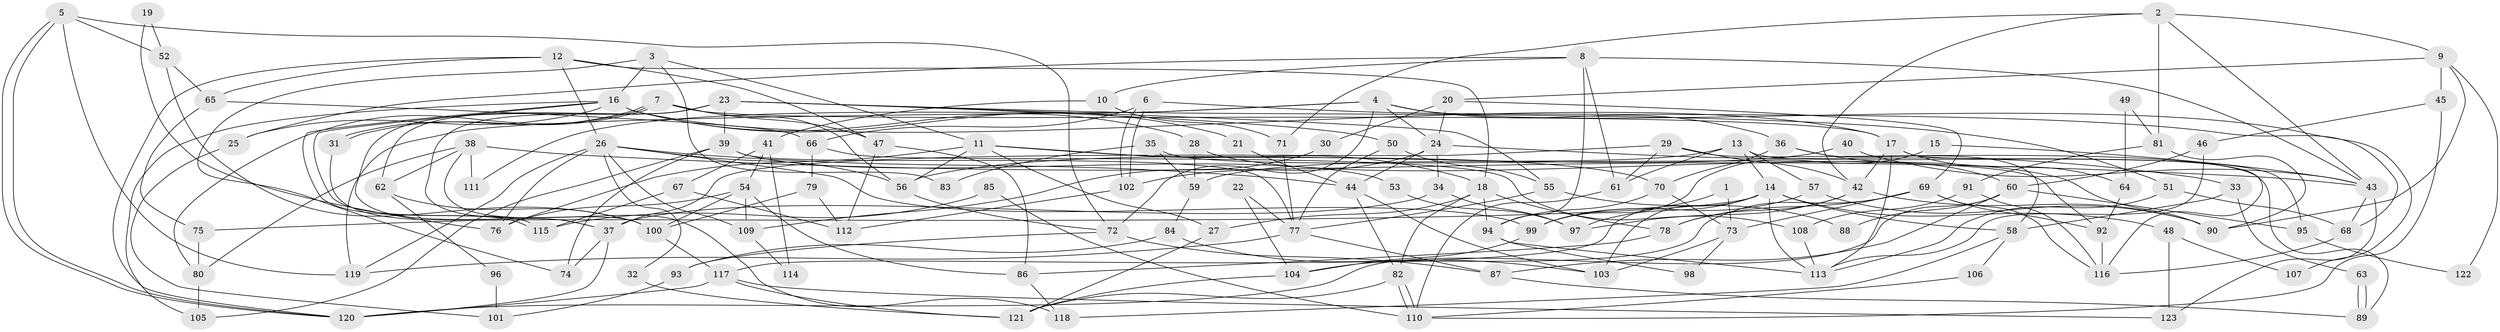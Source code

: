 // coarse degree distribution, {2: 0.18032786885245902, 19: 0.01639344262295082, 8: 0.04918032786885246, 12: 0.01639344262295082, 10: 0.03278688524590164, 9: 0.06557377049180328, 7: 0.03278688524590164, 13: 0.01639344262295082, 15: 0.01639344262295082, 5: 0.16393442622950818, 3: 0.18032786885245902, 11: 0.01639344262295082, 6: 0.04918032786885246, 4: 0.14754098360655737, 17: 0.01639344262295082}
// Generated by graph-tools (version 1.1) at 2025/19/03/04/25 18:19:02]
// undirected, 123 vertices, 246 edges
graph export_dot {
graph [start="1"]
  node [color=gray90,style=filled];
  1;
  2;
  3;
  4;
  5;
  6;
  7;
  8;
  9;
  10;
  11;
  12;
  13;
  14;
  15;
  16;
  17;
  18;
  19;
  20;
  21;
  22;
  23;
  24;
  25;
  26;
  27;
  28;
  29;
  30;
  31;
  32;
  33;
  34;
  35;
  36;
  37;
  38;
  39;
  40;
  41;
  42;
  43;
  44;
  45;
  46;
  47;
  48;
  49;
  50;
  51;
  52;
  53;
  54;
  55;
  56;
  57;
  58;
  59;
  60;
  61;
  62;
  63;
  64;
  65;
  66;
  67;
  68;
  69;
  70;
  71;
  72;
  73;
  74;
  75;
  76;
  77;
  78;
  79;
  80;
  81;
  82;
  83;
  84;
  85;
  86;
  87;
  88;
  89;
  90;
  91;
  92;
  93;
  94;
  95;
  96;
  97;
  98;
  99;
  100;
  101;
  102;
  103;
  104;
  105;
  106;
  107;
  108;
  109;
  110;
  111;
  112;
  113;
  114;
  115;
  116;
  117;
  118;
  119;
  120;
  121;
  122;
  123;
  1 -- 73;
  1 -- 99;
  2 -- 81;
  2 -- 42;
  2 -- 9;
  2 -- 43;
  2 -- 71;
  3 -- 11;
  3 -- 16;
  3 -- 74;
  3 -- 83;
  4 -- 36;
  4 -- 72;
  4 -- 24;
  4 -- 107;
  4 -- 111;
  4 -- 119;
  5 -- 120;
  5 -- 120;
  5 -- 52;
  5 -- 72;
  5 -- 119;
  6 -- 102;
  6 -- 102;
  6 -- 68;
  6 -- 66;
  7 -- 31;
  7 -- 31;
  7 -- 17;
  7 -- 47;
  7 -- 56;
  7 -- 80;
  8 -- 43;
  8 -- 94;
  8 -- 10;
  8 -- 25;
  8 -- 61;
  9 -- 90;
  9 -- 20;
  9 -- 45;
  9 -- 122;
  10 -- 71;
  10 -- 41;
  11 -- 27;
  11 -- 56;
  11 -- 18;
  11 -- 70;
  11 -- 76;
  12 -- 26;
  12 -- 120;
  12 -- 18;
  12 -- 47;
  12 -- 65;
  13 -- 61;
  13 -- 14;
  13 -- 57;
  13 -- 59;
  13 -- 95;
  14 -- 103;
  14 -- 113;
  14 -- 48;
  14 -- 58;
  14 -- 75;
  14 -- 97;
  14 -- 117;
  15 -- 43;
  15 -- 99;
  16 -- 105;
  16 -- 115;
  16 -- 115;
  16 -- 17;
  16 -- 21;
  16 -- 25;
  16 -- 28;
  17 -- 42;
  17 -- 64;
  17 -- 113;
  17 -- 116;
  18 -- 27;
  18 -- 78;
  18 -- 82;
  18 -- 94;
  19 -- 76;
  19 -- 52;
  20 -- 24;
  20 -- 30;
  20 -- 69;
  21 -- 44;
  22 -- 104;
  22 -- 77;
  23 -- 37;
  23 -- 50;
  23 -- 39;
  23 -- 51;
  23 -- 55;
  23 -- 62;
  23 -- 100;
  24 -- 44;
  24 -- 33;
  24 -- 34;
  24 -- 102;
  25 -- 101;
  26 -- 76;
  26 -- 119;
  26 -- 32;
  26 -- 44;
  26 -- 56;
  26 -- 99;
  26 -- 109;
  27 -- 121;
  28 -- 90;
  28 -- 59;
  29 -- 89;
  29 -- 61;
  29 -- 37;
  29 -- 42;
  30 -- 109;
  31 -- 37;
  32 -- 121;
  33 -- 58;
  33 -- 63;
  34 -- 97;
  34 -- 37;
  35 -- 59;
  35 -- 92;
  35 -- 83;
  36 -- 60;
  36 -- 58;
  36 -- 70;
  37 -- 74;
  37 -- 120;
  38 -- 62;
  38 -- 80;
  38 -- 43;
  38 -- 111;
  38 -- 118;
  39 -- 74;
  39 -- 53;
  39 -- 77;
  39 -- 105;
  40 -- 56;
  40 -- 43;
  41 -- 54;
  41 -- 67;
  41 -- 114;
  42 -- 78;
  42 -- 90;
  42 -- 97;
  43 -- 68;
  43 -- 123;
  44 -- 82;
  44 -- 103;
  45 -- 46;
  45 -- 110;
  46 -- 113;
  46 -- 60;
  47 -- 86;
  47 -- 112;
  48 -- 123;
  48 -- 107;
  49 -- 81;
  49 -- 64;
  50 -- 55;
  50 -- 77;
  51 -- 113;
  51 -- 68;
  52 -- 65;
  52 -- 100;
  53 -- 97;
  54 -- 100;
  54 -- 86;
  54 -- 76;
  54 -- 109;
  55 -- 77;
  55 -- 88;
  56 -- 72;
  57 -- 99;
  57 -- 90;
  58 -- 118;
  58 -- 106;
  59 -- 84;
  60 -- 120;
  60 -- 87;
  60 -- 88;
  60 -- 95;
  61 -- 110;
  62 -- 100;
  62 -- 96;
  63 -- 89;
  63 -- 89;
  64 -- 92;
  65 -- 66;
  65 -- 75;
  66 -- 79;
  66 -- 108;
  67 -- 112;
  67 -- 115;
  68 -- 116;
  69 -- 116;
  69 -- 73;
  69 -- 78;
  69 -- 92;
  69 -- 104;
  70 -- 73;
  70 -- 94;
  71 -- 77;
  72 -- 87;
  72 -- 93;
  73 -- 98;
  73 -- 103;
  75 -- 80;
  77 -- 119;
  77 -- 87;
  78 -- 86;
  79 -- 100;
  79 -- 112;
  80 -- 105;
  81 -- 90;
  81 -- 91;
  82 -- 110;
  82 -- 110;
  82 -- 121;
  84 -- 103;
  84 -- 93;
  85 -- 115;
  85 -- 110;
  86 -- 118;
  87 -- 89;
  91 -- 108;
  91 -- 116;
  92 -- 116;
  93 -- 101;
  94 -- 98;
  94 -- 113;
  95 -- 122;
  96 -- 101;
  99 -- 104;
  100 -- 117;
  102 -- 112;
  104 -- 121;
  106 -- 110;
  108 -- 113;
  109 -- 114;
  117 -- 120;
  117 -- 121;
  117 -- 123;
}
